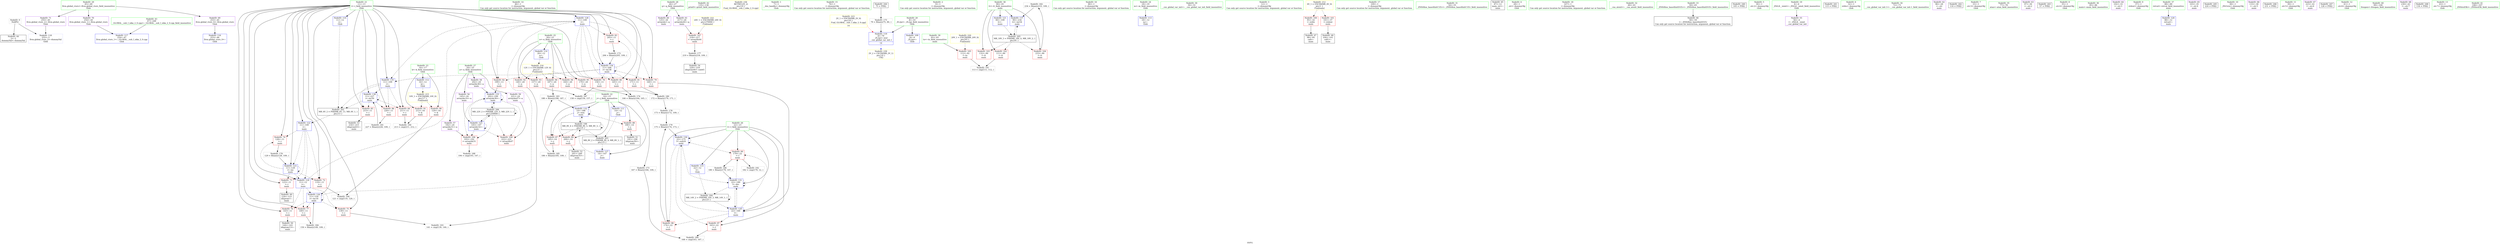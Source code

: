 digraph "SVFG" {
	label="SVFG";

	Node0x55d1591880b0 [shape=record,color=grey,label="{NodeID: 0\nNullPtr}"];
	Node0x55d1591880b0 -> Node0x55d159193bc0[style=solid];
	Node0x55d1591880b0 -> Node0x55d159199aa0[style=solid];
	Node0x55d15919d060 [shape=record,color=grey,label="{NodeID: 180\n172 = Binary(170, 171, )\n}"];
	Node0x55d15919d060 -> Node0x55d15919cd60[style=solid];
	Node0x55d159194030 [shape=record,color=red,label="{NodeID: 97\n163\<--22\n\<--l\nmain\n}"];
	Node0x55d159194030 -> Node0x55d15919dde0[style=solid];
	Node0x55d159188210 [shape=record,color=green,label="{NodeID: 14\n46\<--1\n\<--dummyObj\nCan only get source location for instruction, argument, global var or function.}"];
	Node0x55d159197ad0 [shape=record,color=grey,label="{NodeID: 194\n121 = cmp(119, 120, )\n}"];
	Node0x55d159194bf0 [shape=record,color=blue,label="{NodeID: 111\n14\<--12\nj\<--\nGlob }"];
	Node0x55d159194bf0 -> Node0x55d1591a7a10[style=dashed];
	Node0x55d159192c50 [shape=record,color=green,label="{NodeID: 28\n26\<--27\nq\<--q_field_insensitive\nGlob }"];
	Node0x55d159192c50 -> Node0x55d159195940[style=solid];
	Node0x55d159192c50 -> Node0x55d159195a10[style=solid];
	Node0x55d15919a080 [shape=record,color=blue,label="{NodeID: 125\n145\<--147\narrayidx14\<--\nmain\n}"];
	Node0x55d15919a080 -> Node0x55d159194780[style=dashed];
	Node0x55d15919a080 -> Node0x55d159194920[style=dashed];
	Node0x55d15919a080 -> Node0x55d15919a080[style=dashed];
	Node0x55d15919a080 -> Node0x55d15919a700[style=dashed];
	Node0x55d15919a080 -> Node0x55d1591a8910[style=dashed];
	Node0x55d1591939c0 [shape=record,color=green,label="{NodeID: 42\n135\<--136\nprintf\<--printf_field_insensitive\n}"];
	Node0x55d1591aba10 [shape=record,color=yellow,style=double,label="{NodeID: 222\n24V_1 = ENCHI(MR_24V_0)\npts\{270000 \}\nFun[main]}"];
	Node0x55d1591aba10 -> Node0x55d159194850[style=dashed];
	Node0x55d159195600 [shape=record,color=purple,label="{NodeID: 56\n145\<--24\narrayidx14\<--a\nmain\n}"];
	Node0x55d159195600 -> Node0x55d15919a080[style=solid];
	Node0x55d1591ad900 [shape=record,color=yellow,style=double,label="{NodeID: 236\nRETMU(2V_2)\npts\{10 \}\nFun[_GLOBAL__sub_I_nika_2_0.cpp]}"];
	Node0x55d159196190 [shape=record,color=purple,label="{NodeID: 70\n254\<--45\nllvm.global_ctors_1\<--llvm.global_ctors\nGlob }"];
	Node0x55d159196190 -> Node0x55d1591999a0[style=solid];
	Node0x55d159196d50 [shape=record,color=red,label="{NodeID: 84\n211\<--11\n\<--i\nmain\n}"];
	Node0x55d159196d50 -> Node0x55d15919df60[style=solid];
	Node0x55d159186bc0 [shape=record,color=green,label="{NodeID: 1\n7\<--1\n__dso_handle\<--dummyObj\nGlob }"];
	Node0x55d15919d1e0 [shape=record,color=grey,label="{NodeID: 181\n227 = Binary(226, 109, )\n}"];
	Node0x55d15919d1e0 -> Node0x55d15919a970[style=solid];
	Node0x55d159194100 [shape=record,color=red,label="{NodeID: 98\n174\<--22\n\<--l\nmain\n}"];
	Node0x55d159194100 -> Node0x55d15919cee0[style=solid];
	Node0x55d1591882e0 [shape=record,color=green,label="{NodeID: 15\n76\<--1\n\<--dummyObj\nCan only get source location for instruction, argument, global var or function.}"];
	Node0x55d159194cf0 [shape=record,color=blue,label="{NodeID: 112\n16\<--12\nk\<--\nGlob }"];
	Node0x55d159194cf0 -> Node0x55d1591ab3f0[style=dashed];
	Node0x55d159192d50 [shape=record,color=green,label="{NodeID: 29\n45\<--49\nllvm.global_ctors\<--llvm.global_ctors_field_insensitive\nGlob }"];
	Node0x55d159192d50 -> Node0x55d159196090[style=solid];
	Node0x55d159192d50 -> Node0x55d159196190[style=solid];
	Node0x55d159192d50 -> Node0x55d159196290[style=solid];
	Node0x55d15919a150 [shape=record,color=blue,label="{NodeID: 126\n11\<--150\ni\<--inc16\nmain\n}"];
	Node0x55d15919a150 -> Node0x55d159196600[style=dashed];
	Node0x55d15919a150 -> Node0x55d1591966d0[style=dashed];
	Node0x55d15919a150 -> Node0x55d1591967a0[style=dashed];
	Node0x55d15919a150 -> Node0x55d15919a150[style=dashed];
	Node0x55d15919a150 -> Node0x55d15919a2f0[style=dashed];
	Node0x55d159193ac0 [shape=record,color=green,label="{NodeID: 43\n47\<--248\n_GLOBAL__sub_I_nika_2_0.cpp\<--_GLOBAL__sub_I_nika_2_0.cpp_field_insensitive\n}"];
	Node0x55d159193ac0 -> Node0x55d1591999a0[style=solid];
	Node0x55d1591abaf0 [shape=record,color=yellow,style=double,label="{NodeID: 223\n2V_1 = ENCHI(MR_2V_0)\npts\{10 \}\nFun[_GLOBAL__sub_I_nika_2_0.cpp]|{<s0>14}}"];
	Node0x55d1591abaf0:s0 -> Node0x55d159199ba0[style=dashed,color=red];
	Node0x55d1591956d0 [shape=record,color=purple,label="{NodeID: 57\n192\<--24\narrayidx31\<--a\nmain\n}"];
	Node0x55d1591956d0 -> Node0x55d159194780[style=solid];
	Node0x55d159196290 [shape=record,color=purple,label="{NodeID: 71\n255\<--45\nllvm.global_ctors_2\<--llvm.global_ctors\nGlob }"];
	Node0x55d159196290 -> Node0x55d159199aa0[style=solid];
	Node0x55d159196e20 [shape=record,color=red,label="{NodeID: 85\n215\<--11\n\<--i\nmain\n}"];
	Node0x55d159196e20 -> Node0x55d159195390[style=solid];
	Node0x55d159186c50 [shape=record,color=green,label="{NodeID: 2\n9\<--1\n\<--dummyObj\nCan only get source location for instruction, argument, global var or function.}"];
	Node0x55d15919d360 [shape=record,color=grey,label="{NodeID: 182\n234 = Binary(233, 109, )\n}"];
	Node0x55d15919d360 -> Node0x55d15919aa40[style=solid];
	Node0x55d1591941d0 [shape=record,color=red,label="{NodeID: 99\n179\<--22\n\<--l\nmain\n}"];
	Node0x55d1591941d0 -> Node0x55d15919d960[style=solid];
	Node0x55d1591941d0 -> Node0x55d1591977d0[style=solid];
	Node0x55d159187720 [shape=record,color=green,label="{NodeID: 16\n80\<--1\n\<--dummyObj\nCan only get source location for instruction, argument, global var or function.}"];
	Node0x55d159194df0 [shape=record,color=blue,label="{NodeID: 113\n18\<--12\nm\<--\nGlob }"];
	Node0x55d159192e50 [shape=record,color=green,label="{NodeID: 30\n50\<--51\n__cxx_global_var_init\<--__cxx_global_var_init_field_insensitive\n}"];
	Node0x55d15919a220 [shape=record,color=blue,label="{NodeID: 127\n14\<--147\nj\<--\nmain\n}"];
	Node0x55d15919a220 -> Node0x55d1591a6610[style=dashed];
	Node0x55d159193bc0 [shape=record,color=black,label="{NodeID: 44\n2\<--3\ndummyVal\<--dummyVal\n}"];
	Node0x55d1591957a0 [shape=record,color=purple,label="{NodeID: 58\n202\<--24\narrayidx36\<--a\nmain\n}"];
	Node0x55d1591957a0 -> Node0x55d15919a700[style=solid];
	Node0x55d159196390 [shape=record,color=red,label="{NodeID: 72\n119\<--11\n\<--i\nmain\n}"];
	Node0x55d159196390 -> Node0x55d159197ad0[style=solid];
	Node0x55d159196ef0 [shape=record,color=red,label="{NodeID: 86\n226\<--11\n\<--i\nmain\n}"];
	Node0x55d159196ef0 -> Node0x55d15919d1e0[style=solid];
	Node0x55d159186ce0 [shape=record,color=green,label="{NodeID: 3\n12\<--1\n\<--dummyObj\nCan only get source location for instruction, argument, global var or function.}"];
	Node0x55d15919d4e0 [shape=record,color=grey,label="{NodeID: 183\n188 = Binary(186, 187, )\n}"];
	Node0x55d15919d4e0 -> Node0x55d15919a630[style=solid];
	Node0x55d1591942a0 [shape=record,color=red,label="{NodeID: 100\n95\<--32\n\<--stdin\nmain\n}"];
	Node0x55d1591942a0 -> Node0x55d159193e90[style=solid];
	Node0x55d1591877f0 [shape=record,color=green,label="{NodeID: 17\n109\<--1\n\<--dummyObj\nCan only get source location for instruction, argument, global var or function.}"];
	Node0x55d159194ef0 [shape=record,color=blue,label="{NodeID: 114\n20\<--12\nn\<--\nGlob }"];
	Node0x55d159194ef0 -> Node0x55d1591ab4d0[style=dashed];
	Node0x55d159192f50 [shape=record,color=green,label="{NodeID: 31\n54\<--55\n_ZNSt8ios_base4InitC1Ev\<--_ZNSt8ios_base4InitC1Ev_field_insensitive\n}"];
	Node0x55d15919a2f0 [shape=record,color=blue,label="{NodeID: 128\n11\<--109\ni\<--\nmain\n}"];
	Node0x55d15919a2f0 -> Node0x55d159196870[style=dashed];
	Node0x55d15919a2f0 -> Node0x55d159196940[style=dashed];
	Node0x55d15919a2f0 -> Node0x55d159196a10[style=dashed];
	Node0x55d15919a2f0 -> Node0x55d159196ae0[style=dashed];
	Node0x55d15919a2f0 -> Node0x55d159196bb0[style=dashed];
	Node0x55d15919a2f0 -> Node0x55d159196c80[style=dashed];
	Node0x55d15919a2f0 -> Node0x55d15919a7d0[style=dashed];
	Node0x55d15919a2f0 -> Node0x55d15919a8a0[style=dashed];
	Node0x55d159193cc0 [shape=record,color=black,label="{NodeID: 45\n87\<--12\nmain_ret\<--\nmain\n}"];
	Node0x55d159195870 [shape=record,color=purple,label="{NodeID: 59\n221\<--24\narrayidx47\<--a\nmain\n}"];
	Node0x55d159195870 -> Node0x55d159194920[style=solid];
	Node0x55d1591adc30 [shape=record,color=yellow,style=double,label="{NodeID: 239\n2V_2 = CSCHI(MR_2V_1)\npts\{10 \}\nCS[]}"];
	Node0x55d159196460 [shape=record,color=red,label="{NodeID: 73\n123\<--11\n\<--i\nmain\n}"];
	Node0x55d159196460 -> Node0x55d159195050[style=solid];
	Node0x55d159196fc0 [shape=record,color=red,label="{NodeID: 87\n185\<--14\n\<--j\nmain\n}"];
	Node0x55d159196fc0 -> Node0x55d15919d7e0[style=solid];
	Node0x55d159186d70 [shape=record,color=green,label="{NodeID: 4\n28\<--1\n.str\<--dummyObj\nGlob }"];
	Node0x55d15919d660 [shape=record,color=grey,label="{NodeID: 184\n150 = Binary(149, 109, )\n}"];
	Node0x55d15919d660 -> Node0x55d15919a150[style=solid];
	Node0x55d159194370 [shape=record,color=red,label="{NodeID: 101\n101\<--37\n\<--stdout\nmain\n}"];
	Node0x55d159194370 -> Node0x55d159194f80[style=solid];
	Node0x55d1591878c0 [shape=record,color=green,label="{NodeID: 18\n147\<--1\n\<--dummyObj\nCan only get source location for instruction, argument, global var or function.}"];
	Node0x55d1591997a0 [shape=record,color=blue,label="{NodeID: 115\n22\<--12\nl\<--\nGlob }"];
	Node0x55d1591997a0 -> Node0x55d1591a7f10[style=dashed];
	Node0x55d159193050 [shape=record,color=green,label="{NodeID: 32\n60\<--61\n__cxa_atexit\<--__cxa_atexit_field_insensitive\n}"];
	Node0x55d1591aa710 [shape=record,color=yellow,style=double,label="{NodeID: 212\n4V_1 = ENCHI(MR_4V_0)\npts\{1 \}\nFun[main]}"];
	Node0x55d1591aa710 -> Node0x55d1591942a0[style=dashed];
	Node0x55d1591aa710 -> Node0x55d159194370[style=dashed];
	Node0x55d15919a3c0 [shape=record,color=blue,label="{NodeID: 129\n22\<--160\nl\<--\nmain\n}"];
	Node0x55d15919a3c0 -> Node0x55d159194030[style=dashed];
	Node0x55d15919a3c0 -> Node0x55d159194100[style=dashed];
	Node0x55d15919a3c0 -> Node0x55d1591941d0[style=dashed];
	Node0x55d15919a3c0 -> Node0x55d15919a490[style=dashed];
	Node0x55d15919a3c0 -> Node0x55d15919a560[style=dashed];
	Node0x55d159193d90 [shape=record,color=black,label="{NodeID: 46\n58\<--59\n\<--_ZNSt8ios_base4InitD1Ev\nCan only get source location for instruction, argument, global var or function.}"];
	Node0x55d159195940 [shape=record,color=purple,label="{NodeID: 60\n125\<--26\narrayidx\<--q\nmain\n}"];
	Node0x55d158f5e640 [shape=record,color=black,label="{NodeID: 240\n105 = PHI()\n}"];
	Node0x55d159196530 [shape=record,color=red,label="{NodeID: 74\n128\<--11\n\<--i\nmain\n}"];
	Node0x55d159196530 -> Node0x55d15919ca60[style=solid];
	Node0x55d159197090 [shape=record,color=red,label="{NodeID: 88\n190\<--14\n\<--j\nmain\n}"];
	Node0x55d159197090 -> Node0x55d1591951f0[style=solid];
	Node0x55d1591885b0 [shape=record,color=green,label="{NodeID: 5\n30\<--1\n.str.2\<--dummyObj\nGlob }"];
	Node0x55d15919d7e0 [shape=record,color=grey,label="{NodeID: 185\n186 = Binary(185, 109, )\n}"];
	Node0x55d15919d7e0 -> Node0x55d15919d4e0[style=solid];
	Node0x55d159194440 [shape=record,color=red,label="{NodeID: 102\n111\<--90\n\<--tt\nmain\n}"];
	Node0x55d159194440 -> Node0x55d15919e0e0[style=solid];
	Node0x55d159187990 [shape=record,color=green,label="{NodeID: 19\n4\<--6\n_ZStL8__ioinit\<--_ZStL8__ioinit_field_insensitive\nGlob }"];
	Node0x55d159187990 -> Node0x55d159195530[style=solid];
	Node0x55d1591a6610 [shape=record,color=black,label="{NodeID: 199\nMR_8V_4 = PHI(MR_8V_5, MR_8V_3, )\npts\{15 \}\n}"];
	Node0x55d1591a6610 -> Node0x55d159196fc0[style=dashed];
	Node0x55d1591a6610 -> Node0x55d159197160[style=dashed];
	Node0x55d1591a6610 -> Node0x55d15919a630[style=dashed];
	Node0x55d1591a6610 -> Node0x55d1591a6610[style=dashed];
	Node0x55d1591a6610 -> Node0x55d1591a7a10[style=dashed];
	Node0x55d1591998a0 [shape=record,color=blue,label="{NodeID: 116\n253\<--46\nllvm.global_ctors_0\<--\nGlob }"];
	Node0x55d159193150 [shape=record,color=green,label="{NodeID: 33\n59\<--65\n_ZNSt8ios_base4InitD1Ev\<--_ZNSt8ios_base4InitD1Ev_field_insensitive\n}"];
	Node0x55d159193150 -> Node0x55d159193d90[style=solid];
	Node0x55d15919a490 [shape=record,color=blue,label="{NodeID: 130\n22\<--175\nl\<--sub24\nmain\n}"];
	Node0x55d15919a490 -> Node0x55d159194030[style=dashed];
	Node0x55d15919a490 -> Node0x55d159194100[style=dashed];
	Node0x55d15919a490 -> Node0x55d1591941d0[style=dashed];
	Node0x55d15919a490 -> Node0x55d15919a490[style=dashed];
	Node0x55d15919a490 -> Node0x55d15919a560[style=dashed];
	Node0x55d159193e90 [shape=record,color=black,label="{NodeID: 47\n98\<--95\ncall\<--\nmain\n}"];
	Node0x55d159195a10 [shape=record,color=purple,label="{NodeID: 61\n217\<--26\narrayidx44\<--q\nmain\n}"];
	Node0x55d159195a10 -> Node0x55d159194850[style=solid];
	Node0x55d1591b6b10 [shape=record,color=black,label="{NodeID: 241\n115 = PHI()\n}"];
	Node0x55d159196600 [shape=record,color=red,label="{NodeID: 75\n139\<--11\n\<--i\nmain\n}"];
	Node0x55d159196600 -> Node0x55d159197950[style=solid];
	Node0x55d15919c460 [shape=record,color=grey,label="{NodeID: 172\n206 = Binary(205, 109, )\n}"];
	Node0x55d15919c460 -> Node0x55d15919a7d0[style=solid];
	Node0x55d159197160 [shape=record,color=red,label="{NodeID: 89\n200\<--14\n\<--j\nmain\n}"];
	Node0x55d159197160 -> Node0x55d1591952c0[style=solid];
	Node0x55d159188640 [shape=record,color=green,label="{NodeID: 6\n32\<--1\nstdin\<--dummyObj\nGlob }"];
	Node0x55d15919d960 [shape=record,color=grey,label="{NodeID: 186\n180 = Binary(179, 147, )\n}"];
	Node0x55d15919d960 -> Node0x55d15919a560[style=solid];
	Node0x55d159194510 [shape=record,color=red,label="{NodeID: 103\n132\<--90\n\<--tt\nmain\n}"];
	Node0x55d159187a60 [shape=record,color=green,label="{NodeID: 20\n8\<--10\n_ZL2pi\<--_ZL2pi_field_insensitive\nGlob }"];
	Node0x55d159187a60 -> Node0x55d1591949f0[style=solid];
	Node0x55d159187a60 -> Node0x55d159199ba0[style=solid];
	Node0x55d1591999a0 [shape=record,color=blue,label="{NodeID: 117\n254\<--47\nllvm.global_ctors_1\<--_GLOBAL__sub_I_nika_2_0.cpp\nGlob }"];
	Node0x55d159193250 [shape=record,color=green,label="{NodeID: 34\n72\<--73\n__cxx_global_var_init.1\<--__cxx_global_var_init.1_field_insensitive\n}"];
	Node0x55d15919a560 [shape=record,color=blue,label="{NodeID: 131\n22\<--180\nl\<--dec\nmain\n}"];
	Node0x55d15919a560 -> Node0x55d1591941d0[style=dashed];
	Node0x55d15919a560 -> Node0x55d15919a3c0[style=dashed];
	Node0x55d15919a560 -> Node0x55d15919a560[style=dashed];
	Node0x55d15919a560 -> Node0x55d1591a7f10[style=dashed];
	Node0x55d159194f80 [shape=record,color=black,label="{NodeID: 48\n104\<--101\ncall1\<--\nmain\n}"];
	Node0x55d159195ae0 [shape=record,color=purple,label="{NodeID: 62\n96\<--28\n\<--.str\nmain\n}"];
	Node0x55d1591b6c70 [shape=record,color=black,label="{NodeID: 242\n116 = PHI()\n}"];
	Node0x55d1591966d0 [shape=record,color=red,label="{NodeID: 76\n143\<--11\n\<--i\nmain\n}"];
	Node0x55d1591966d0 -> Node0x55d159195120[style=solid];
	Node0x55d15919c5e0 [shape=record,color=grey,label="{NodeID: 173\n167 = Binary(166, 109, )\n}"];
	Node0x55d15919c5e0 -> Node0x55d15919dde0[style=solid];
	Node0x55d159197230 [shape=record,color=red,label="{NodeID: 90\n120\<--16\n\<--k\nmain\n}"];
	Node0x55d159197230 -> Node0x55d159197ad0[style=solid];
	Node0x55d1591886d0 [shape=record,color=green,label="{NodeID: 7\n33\<--1\n.str.3\<--dummyObj\nGlob }"];
	Node0x55d15919dae0 [shape=record,color=grey,label="{NodeID: 187\n158 = cmp(156, 157, )\n}"];
	Node0x55d1591945e0 [shape=record,color=red,label="{NodeID: 104\n233\<--90\n\<--tt\nmain\n}"];
	Node0x55d1591945e0 -> Node0x55d15919d360[style=solid];
	Node0x55d159187b60 [shape=record,color=green,label="{NodeID: 21\n11\<--13\ni\<--i_field_insensitive\nGlob }"];
	Node0x55d159187b60 -> Node0x55d159196390[style=solid];
	Node0x55d159187b60 -> Node0x55d159196460[style=solid];
	Node0x55d159187b60 -> Node0x55d159196530[style=solid];
	Node0x55d159187b60 -> Node0x55d159196600[style=solid];
	Node0x55d159187b60 -> Node0x55d1591966d0[style=solid];
	Node0x55d159187b60 -> Node0x55d1591967a0[style=solid];
	Node0x55d159187b60 -> Node0x55d159196870[style=solid];
	Node0x55d159187b60 -> Node0x55d159196940[style=solid];
	Node0x55d159187b60 -> Node0x55d159196a10[style=solid];
	Node0x55d159187b60 -> Node0x55d159196ae0[style=solid];
	Node0x55d159187b60 -> Node0x55d159196bb0[style=solid];
	Node0x55d159187b60 -> Node0x55d159196c80[style=solid];
	Node0x55d159187b60 -> Node0x55d159196d50[style=solid];
	Node0x55d159187b60 -> Node0x55d159196e20[style=solid];
	Node0x55d159187b60 -> Node0x55d159196ef0[style=solid];
	Node0x55d159187b60 -> Node0x55d159194af0[style=solid];
	Node0x55d159187b60 -> Node0x55d159199e10[style=solid];
	Node0x55d159187b60 -> Node0x55d159199ee0[style=solid];
	Node0x55d159187b60 -> Node0x55d159199fb0[style=solid];
	Node0x55d159187b60 -> Node0x55d15919a150[style=solid];
	Node0x55d159187b60 -> Node0x55d15919a2f0[style=solid];
	Node0x55d159187b60 -> Node0x55d15919a7d0[style=solid];
	Node0x55d159187b60 -> Node0x55d15919a8a0[style=solid];
	Node0x55d159187b60 -> Node0x55d15919a970[style=solid];
	Node0x55d159199aa0 [shape=record,color=blue, style = dotted,label="{NodeID: 118\n255\<--3\nllvm.global_ctors_2\<--dummyVal\nGlob }"];
	Node0x55d159193350 [shape=record,color=green,label="{NodeID: 35\n77\<--78\natan\<--atan_field_insensitive\n}"];
	Node0x55d1591ab3f0 [shape=record,color=yellow,style=double,label="{NodeID: 215\n10V_1 = ENCHI(MR_10V_0)\npts\{17 \}\nFun[main]}"];
	Node0x55d1591ab3f0 -> Node0x55d159197230[style=dashed];
	Node0x55d1591ab3f0 -> Node0x55d159197300[style=dashed];
	Node0x55d15919a630 [shape=record,color=blue,label="{NodeID: 132\n14\<--188\nj\<--rem\nmain\n}"];
	Node0x55d15919a630 -> Node0x55d159196fc0[style=dashed];
	Node0x55d15919a630 -> Node0x55d159197090[style=dashed];
	Node0x55d15919a630 -> Node0x55d159197160[style=dashed];
	Node0x55d15919a630 -> Node0x55d15919a630[style=dashed];
	Node0x55d15919a630 -> Node0x55d1591a6610[style=dashed];
	Node0x55d159195050 [shape=record,color=black,label="{NodeID: 49\n124\<--123\nidxprom\<--\nmain\n}"];
	Node0x55d159195bb0 [shape=record,color=purple,label="{NodeID: 63\n97\<--30\n\<--.str.2\nmain\n}"];
	Node0x55d1591b6d40 [shape=record,color=black,label="{NodeID: 243\n57 = PHI()\n}"];
	Node0x55d1591967a0 [shape=record,color=red,label="{NodeID: 77\n149\<--11\n\<--i\nmain\n}"];
	Node0x55d1591967a0 -> Node0x55d15919d660[style=solid];
	Node0x55d15919c760 [shape=record,color=grey,label="{NodeID: 174\n166 = Binary(164, 165, )\n}"];
	Node0x55d15919c760 -> Node0x55d15919c5e0[style=solid];
	Node0x55d159197300 [shape=record,color=red,label="{NodeID: 91\n212\<--16\n\<--k\nmain\n}"];
	Node0x55d159197300 -> Node0x55d15919df60[style=solid];
	Node0x55d159188760 [shape=record,color=green,label="{NodeID: 8\n35\<--1\n.str.4\<--dummyObj\nGlob }"];
	Node0x55d15919dc60 [shape=record,color=grey,label="{NodeID: 188\n194 = cmp(193, 147, )\n}"];
	Node0x55d1591946b0 [shape=record,color=red,label="{NodeID: 105\n112\<--92\n\<--tn\nmain\n}"];
	Node0x55d1591946b0 -> Node0x55d15919e0e0[style=solid];
	Node0x55d159187c60 [shape=record,color=green,label="{NodeID: 22\n14\<--15\nj\<--j_field_insensitive\nGlob }"];
	Node0x55d159187c60 -> Node0x55d159196fc0[style=solid];
	Node0x55d159187c60 -> Node0x55d159197090[style=solid];
	Node0x55d159187c60 -> Node0x55d159197160[style=solid];
	Node0x55d159187c60 -> Node0x55d159194bf0[style=solid];
	Node0x55d159187c60 -> Node0x55d15919a220[style=solid];
	Node0x55d159187c60 -> Node0x55d15919a630[style=solid];
	Node0x55d1591a7510 [shape=record,color=black,label="{NodeID: 202\nMR_6V_2 = PHI(MR_6V_13, MR_6V_1, )\npts\{13 \}\n}"];
	Node0x55d1591a7510 -> Node0x55d159199e10[style=dashed];
	Node0x55d159199ba0 [shape=record,color=blue,label="{NodeID: 119\n8\<--79\n_ZL2pi\<--mul\n__cxx_global_var_init.1\n|{<s0>14}}"];
	Node0x55d159199ba0:s0 -> Node0x55d1591adc30[style=dashed,color=blue];
	Node0x55d159193450 [shape=record,color=green,label="{NodeID: 36\n85\<--86\nmain\<--main_field_insensitive\n}"];
	Node0x55d1591ab4d0 [shape=record,color=yellow,style=double,label="{NodeID: 216\n12V_1 = ENCHI(MR_12V_0)\npts\{21 \}\nFun[main]}"];
	Node0x55d1591ab4d0 -> Node0x55d1591973d0[style=dashed];
	Node0x55d1591ab4d0 -> Node0x55d1591974a0[style=dashed];
	Node0x55d1591ab4d0 -> Node0x55d159197570[style=dashed];
	Node0x55d1591ab4d0 -> Node0x55d159197640[style=dashed];
	Node0x55d1591ab4d0 -> Node0x55d159193f60[style=dashed];
	Node0x55d15919a700 [shape=record,color=blue,label="{NodeID: 133\n202\<--199\narrayidx36\<--\nmain\n}"];
	Node0x55d15919a700 -> Node0x55d159194780[style=dashed];
	Node0x55d15919a700 -> Node0x55d159194920[style=dashed];
	Node0x55d15919a700 -> Node0x55d15919a700[style=dashed];
	Node0x55d15919a700 -> Node0x55d1591a8910[style=dashed];
	Node0x55d159195120 [shape=record,color=black,label="{NodeID: 50\n144\<--143\nidxprom13\<--\nmain\n}"];
	Node0x55d159195c80 [shape=record,color=purple,label="{NodeID: 64\n102\<--33\n\<--.str.3\nmain\n}"];
	Node0x55d1591b6e10 [shape=record,color=black,label="{NodeID: 244\n75 = PHI()\n}"];
	Node0x55d1591b6e10 -> Node0x55d15919c8e0[style=solid];
	Node0x55d159196870 [shape=record,color=red,label="{NodeID: 78\n156\<--11\n\<--i\nmain\n}"];
	Node0x55d159196870 -> Node0x55d15919dae0[style=solid];
	Node0x55d15919c8e0 [shape=record,color=grey,label="{NodeID: 175\n79 = Binary(75, 80, )\n}"];
	Node0x55d15919c8e0 -> Node0x55d159199ba0[style=solid];
	Node0x55d1591973d0 [shape=record,color=red,label="{NodeID: 92\n140\<--20\n\<--n\nmain\n}"];
	Node0x55d1591973d0 -> Node0x55d159197950[style=solid];
	Node0x55d1591870a0 [shape=record,color=green,label="{NodeID: 9\n37\<--1\nstdout\<--dummyObj\nGlob }"];
	Node0x55d15919dde0 [shape=record,color=grey,label="{NodeID: 189\n168 = cmp(163, 167, )\n}"];
	Node0x55d159194780 [shape=record,color=red,label="{NodeID: 106\n193\<--192\n\<--arrayidx31\nmain\n}"];
	Node0x55d159194780 -> Node0x55d15919dc60[style=solid];
	Node0x55d159192800 [shape=record,color=green,label="{NodeID: 23\n16\<--17\nk\<--k_field_insensitive\nGlob }"];
	Node0x55d159192800 -> Node0x55d159197230[style=solid];
	Node0x55d159192800 -> Node0x55d159197300[style=solid];
	Node0x55d159192800 -> Node0x55d159194cf0[style=solid];
	Node0x55d1591a7a10 [shape=record,color=black,label="{NodeID: 203\nMR_8V_2 = PHI(MR_8V_4, MR_8V_1, )\npts\{15 \}\n}"];
	Node0x55d1591a7a10 -> Node0x55d15919a220[style=dashed];
	Node0x55d159199c70 [shape=record,color=blue,label="{NodeID: 120\n88\<--12\nretval\<--\nmain\n}"];
	Node0x55d159193550 [shape=record,color=green,label="{NodeID: 37\n88\<--89\nretval\<--retval_field_insensitive\nmain\n}"];
	Node0x55d159193550 -> Node0x55d159199c70[style=solid];
	Node0x55d15919a7d0 [shape=record,color=blue,label="{NodeID: 134\n11\<--206\ni\<--inc38\nmain\n}"];
	Node0x55d15919a7d0 -> Node0x55d159196870[style=dashed];
	Node0x55d15919a7d0 -> Node0x55d159196940[style=dashed];
	Node0x55d15919a7d0 -> Node0x55d159196a10[style=dashed];
	Node0x55d15919a7d0 -> Node0x55d159196ae0[style=dashed];
	Node0x55d15919a7d0 -> Node0x55d159196bb0[style=dashed];
	Node0x55d15919a7d0 -> Node0x55d159196c80[style=dashed];
	Node0x55d15919a7d0 -> Node0x55d15919a7d0[style=dashed];
	Node0x55d15919a7d0 -> Node0x55d15919a8a0[style=dashed];
	Node0x55d1591951f0 [shape=record,color=black,label="{NodeID: 51\n191\<--190\nidxprom30\<--\nmain\n}"];
	Node0x55d159195d50 [shape=record,color=purple,label="{NodeID: 65\n103\<--35\n\<--.str.4\nmain\n}"];
	Node0x55d1591b6f70 [shape=record,color=black,label="{NodeID: 245\n224 = PHI()\n}"];
	Node0x55d159196940 [shape=record,color=red,label="{NodeID: 79\n160\<--11\n\<--i\nmain\n}"];
	Node0x55d159196940 -> Node0x55d15919a3c0[style=solid];
	Node0x55d15919ca60 [shape=record,color=grey,label="{NodeID: 176\n129 = Binary(128, 109, )\n}"];
	Node0x55d15919ca60 -> Node0x55d159199ee0[style=solid];
	Node0x55d1591974a0 [shape=record,color=red,label="{NodeID: 93\n157\<--20\n\<--n\nmain\n}"];
	Node0x55d1591974a0 -> Node0x55d15919dae0[style=solid];
	Node0x55d159187130 [shape=record,color=green,label="{NodeID: 10\n38\<--1\n_ZSt3cin\<--dummyObj\nGlob }"];
	Node0x55d15919df60 [shape=record,color=grey,label="{NodeID: 190\n213 = cmp(211, 212, )\n}"];
	Node0x55d159194850 [shape=record,color=red,label="{NodeID: 107\n218\<--217\n\<--arrayidx44\nmain\n}"];
	Node0x55d159194850 -> Node0x55d15919cbe0[style=solid];
	Node0x55d159192890 [shape=record,color=green,label="{NodeID: 24\n18\<--19\nm\<--m_field_insensitive\nGlob }"];
	Node0x55d159192890 -> Node0x55d159194df0[style=solid];
	Node0x55d1591a7f10 [shape=record,color=black,label="{NodeID: 204\nMR_14V_2 = PHI(MR_14V_3, MR_14V_1, )\npts\{23 \}\n}"];
	Node0x55d1591a7f10 -> Node0x55d15919a3c0[style=dashed];
	Node0x55d1591a7f10 -> Node0x55d1591a7f10[style=dashed];
	Node0x55d159199d40 [shape=record,color=blue,label="{NodeID: 121\n90\<--109\ntt\<--\nmain\n}"];
	Node0x55d159199d40 -> Node0x55d1591a8410[style=dashed];
	Node0x55d159193620 [shape=record,color=green,label="{NodeID: 38\n90\<--91\ntt\<--tt_field_insensitive\nmain\n}"];
	Node0x55d159193620 -> Node0x55d159194440[style=solid];
	Node0x55d159193620 -> Node0x55d159194510[style=solid];
	Node0x55d159193620 -> Node0x55d1591945e0[style=solid];
	Node0x55d159193620 -> Node0x55d159199d40[style=solid];
	Node0x55d159193620 -> Node0x55d15919aa40[style=solid];
	Node0x55d15919a8a0 [shape=record,color=blue,label="{NodeID: 135\n11\<--109\ni\<--\nmain\n}"];
	Node0x55d15919a8a0 -> Node0x55d159196d50[style=dashed];
	Node0x55d15919a8a0 -> Node0x55d159196e20[style=dashed];
	Node0x55d15919a8a0 -> Node0x55d159196ef0[style=dashed];
	Node0x55d15919a8a0 -> Node0x55d15919a970[style=dashed];
	Node0x55d15919a8a0 -> Node0x55d1591a7510[style=dashed];
	Node0x55d1591952c0 [shape=record,color=black,label="{NodeID: 52\n201\<--200\nidxprom35\<--\nmain\n}"];
	Node0x55d159195e20 [shape=record,color=purple,label="{NodeID: 66\n133\<--39\n\<--.str.5\nmain\n}"];
	Node0x55d1591b7040 [shape=record,color=black,label="{NodeID: 246\n231 = PHI()\n}"];
	Node0x55d159196a10 [shape=record,color=red,label="{NodeID: 80\n165\<--11\n\<--i\nmain\n}"];
	Node0x55d159196a10 -> Node0x55d15919c760[style=solid];
	Node0x55d15919cbe0 [shape=record,color=grey,label="{NodeID: 177\n219 = Binary(218, 109, )\n}"];
	Node0x55d15919cbe0 -> Node0x55d159195460[style=solid];
	Node0x55d159197570 [shape=record,color=red,label="{NodeID: 94\n164\<--20\n\<--n\nmain\n}"];
	Node0x55d159197570 -> Node0x55d15919c760[style=solid];
	Node0x55d1591871c0 [shape=record,color=green,label="{NodeID: 11\n39\<--1\n.str.5\<--dummyObj\nGlob }"];
	Node0x55d15919e0e0 [shape=record,color=grey,label="{NodeID: 191\n113 = cmp(111, 112, )\n}"];
	Node0x55d159194920 [shape=record,color=red,label="{NodeID: 108\n222\<--221\n\<--arrayidx47\nmain\n}"];
	Node0x55d159192950 [shape=record,color=green,label="{NodeID: 25\n20\<--21\nn\<--n_field_insensitive\nGlob }"];
	Node0x55d159192950 -> Node0x55d1591973d0[style=solid];
	Node0x55d159192950 -> Node0x55d1591974a0[style=solid];
	Node0x55d159192950 -> Node0x55d159197570[style=solid];
	Node0x55d159192950 -> Node0x55d159197640[style=solid];
	Node0x55d159192950 -> Node0x55d159193f60[style=solid];
	Node0x55d159192950 -> Node0x55d159194ef0[style=solid];
	Node0x55d1591a8410 [shape=record,color=black,label="{NodeID: 205\nMR_18V_3 = PHI(MR_18V_4, MR_18V_2, )\npts\{91 \}\n}"];
	Node0x55d1591a8410 -> Node0x55d159194440[style=dashed];
	Node0x55d1591a8410 -> Node0x55d159194510[style=dashed];
	Node0x55d1591a8410 -> Node0x55d1591945e0[style=dashed];
	Node0x55d1591a8410 -> Node0x55d15919aa40[style=dashed];
	Node0x55d159199e10 [shape=record,color=blue,label="{NodeID: 122\n11\<--109\ni\<--\nmain\n}"];
	Node0x55d159199e10 -> Node0x55d159196390[style=dashed];
	Node0x55d159199e10 -> Node0x55d159196460[style=dashed];
	Node0x55d159199e10 -> Node0x55d159196530[style=dashed];
	Node0x55d159199e10 -> Node0x55d159199ee0[style=dashed];
	Node0x55d159199e10 -> Node0x55d159199fb0[style=dashed];
	Node0x55d1591936f0 [shape=record,color=green,label="{NodeID: 39\n92\<--93\ntn\<--tn_field_insensitive\nmain\n}"];
	Node0x55d1591936f0 -> Node0x55d1591946b0[style=solid];
	Node0x55d15919a970 [shape=record,color=blue,label="{NodeID: 136\n11\<--227\ni\<--inc50\nmain\n}"];
	Node0x55d15919a970 -> Node0x55d159196d50[style=dashed];
	Node0x55d15919a970 -> Node0x55d159196e20[style=dashed];
	Node0x55d15919a970 -> Node0x55d159196ef0[style=dashed];
	Node0x55d15919a970 -> Node0x55d15919a970[style=dashed];
	Node0x55d15919a970 -> Node0x55d1591a7510[style=dashed];
	Node0x55d159195390 [shape=record,color=black,label="{NodeID: 53\n216\<--215\nidxprom43\<--\nmain\n}"];
	Node0x55d159195ef0 [shape=record,color=purple,label="{NodeID: 67\n223\<--41\n\<--.str.6\nmain\n}"];
	Node0x55d1591b7110 [shape=record,color=black,label="{NodeID: 247\n126 = PHI()\n}"];
	Node0x55d159196ae0 [shape=record,color=red,label="{NodeID: 81\n171\<--11\n\<--i\nmain\n}"];
	Node0x55d159196ae0 -> Node0x55d15919d060[style=solid];
	Node0x55d15919cd60 [shape=record,color=grey,label="{NodeID: 178\n173 = Binary(172, 109, )\n}"];
	Node0x55d15919cd60 -> Node0x55d15919cee0[style=solid];
	Node0x55d159197640 [shape=record,color=red,label="{NodeID: 95\n170\<--20\n\<--n\nmain\n}"];
	Node0x55d159197640 -> Node0x55d15919d060[style=solid];
	Node0x55d159187250 [shape=record,color=green,label="{NodeID: 12\n41\<--1\n.str.6\<--dummyObj\nGlob }"];
	Node0x55d1591977d0 [shape=record,color=grey,label="{NodeID: 192\n182 = cmp(179, 12, )\n}"];
	Node0x55d1591949f0 [shape=record,color=blue,label="{NodeID: 109\n8\<--9\n_ZL2pi\<--\nGlob }"];
	Node0x55d159192a50 [shape=record,color=green,label="{NodeID: 26\n22\<--23\nl\<--l_field_insensitive\nGlob }"];
	Node0x55d159192a50 -> Node0x55d159194030[style=solid];
	Node0x55d159192a50 -> Node0x55d159194100[style=solid];
	Node0x55d159192a50 -> Node0x55d1591941d0[style=solid];
	Node0x55d159192a50 -> Node0x55d1591997a0[style=solid];
	Node0x55d159192a50 -> Node0x55d15919a3c0[style=solid];
	Node0x55d159192a50 -> Node0x55d15919a490[style=solid];
	Node0x55d159192a50 -> Node0x55d15919a560[style=solid];
	Node0x55d1591a8910 [shape=record,color=black,label="{NodeID: 206\nMR_22V_2 = PHI(MR_22V_5, MR_22V_1, )\npts\{250000 \}\n}"];
	Node0x55d1591a8910 -> Node0x55d159194780[style=dashed];
	Node0x55d1591a8910 -> Node0x55d159194920[style=dashed];
	Node0x55d1591a8910 -> Node0x55d15919a080[style=dashed];
	Node0x55d1591a8910 -> Node0x55d15919a700[style=dashed];
	Node0x55d1591a8910 -> Node0x55d1591a8910[style=dashed];
	Node0x55d159199ee0 [shape=record,color=blue,label="{NodeID: 123\n11\<--129\ni\<--inc\nmain\n}"];
	Node0x55d159199ee0 -> Node0x55d159196390[style=dashed];
	Node0x55d159199ee0 -> Node0x55d159196460[style=dashed];
	Node0x55d159199ee0 -> Node0x55d159196530[style=dashed];
	Node0x55d159199ee0 -> Node0x55d159199ee0[style=dashed];
	Node0x55d159199ee0 -> Node0x55d159199fb0[style=dashed];
	Node0x55d1591937c0 [shape=record,color=green,label="{NodeID: 40\n99\<--100\nfreopen\<--freopen_field_insensitive\n}"];
	Node0x55d1591ab850 [shape=record,color=yellow,style=double,label="{NodeID: 220\n20V_1 = ENCHI(MR_20V_0)\npts\{93 \}\nFun[main]}"];
	Node0x55d1591ab850 -> Node0x55d1591946b0[style=dashed];
	Node0x55d15919aa40 [shape=record,color=blue,label="{NodeID: 137\n90\<--234\ntt\<--inc54\nmain\n}"];
	Node0x55d15919aa40 -> Node0x55d1591a8410[style=dashed];
	Node0x55d159195460 [shape=record,color=black,label="{NodeID: 54\n220\<--219\nidxprom46\<--sub45\nmain\n}"];
	Node0x55d159195fc0 [shape=record,color=purple,label="{NodeID: 68\n230\<--43\n\<--.str.7\nmain\n}"];
	Node0x55d1591b7210 [shape=record,color=black,label="{NodeID: 248\n134 = PHI()\n}"];
	Node0x55d159196bb0 [shape=record,color=red,label="{NodeID: 82\n199\<--11\n\<--i\nmain\n}"];
	Node0x55d159196bb0 -> Node0x55d15919a700[style=solid];
	Node0x55d15919cee0 [shape=record,color=grey,label="{NodeID: 179\n175 = Binary(174, 173, )\n}"];
	Node0x55d15919cee0 -> Node0x55d15919a490[style=solid];
	Node0x55d159193f60 [shape=record,color=red,label="{NodeID: 96\n187\<--20\n\<--n\nmain\n}"];
	Node0x55d159193f60 -> Node0x55d15919d4e0[style=solid];
	Node0x55d159188140 [shape=record,color=green,label="{NodeID: 13\n43\<--1\n.str.7\<--dummyObj\nGlob }"];
	Node0x55d159197950 [shape=record,color=grey,label="{NodeID: 193\n141 = cmp(139, 140, )\n}"];
	Node0x55d159194af0 [shape=record,color=blue,label="{NodeID: 110\n11\<--12\ni\<--\nGlob }"];
	Node0x55d159194af0 -> Node0x55d1591a7510[style=dashed];
	Node0x55d159192b50 [shape=record,color=green,label="{NodeID: 27\n24\<--25\na\<--a_field_insensitive\nGlob }"];
	Node0x55d159192b50 -> Node0x55d159195600[style=solid];
	Node0x55d159192b50 -> Node0x55d1591956d0[style=solid];
	Node0x55d159192b50 -> Node0x55d1591957a0[style=solid];
	Node0x55d159192b50 -> Node0x55d159195870[style=solid];
	Node0x55d159199fb0 [shape=record,color=blue,label="{NodeID: 124\n11\<--12\ni\<--\nmain\n}"];
	Node0x55d159199fb0 -> Node0x55d159196600[style=dashed];
	Node0x55d159199fb0 -> Node0x55d1591966d0[style=dashed];
	Node0x55d159199fb0 -> Node0x55d1591967a0[style=dashed];
	Node0x55d159199fb0 -> Node0x55d15919a150[style=dashed];
	Node0x55d159199fb0 -> Node0x55d15919a2f0[style=dashed];
	Node0x55d1591938c0 [shape=record,color=green,label="{NodeID: 41\n106\<--107\n_ZNSirsERi\<--_ZNSirsERi_field_insensitive\n}"];
	Node0x55d159195530 [shape=record,color=purple,label="{NodeID: 55\n56\<--4\n\<--_ZStL8__ioinit\n__cxx_global_var_init\n}"];
	Node0x55d159196090 [shape=record,color=purple,label="{NodeID: 69\n253\<--45\nllvm.global_ctors_0\<--llvm.global_ctors\nGlob }"];
	Node0x55d159196090 -> Node0x55d1591998a0[style=solid];
	Node0x55d159196c80 [shape=record,color=red,label="{NodeID: 83\n205\<--11\n\<--i\nmain\n}"];
	Node0x55d159196c80 -> Node0x55d15919c460[style=solid];
}
